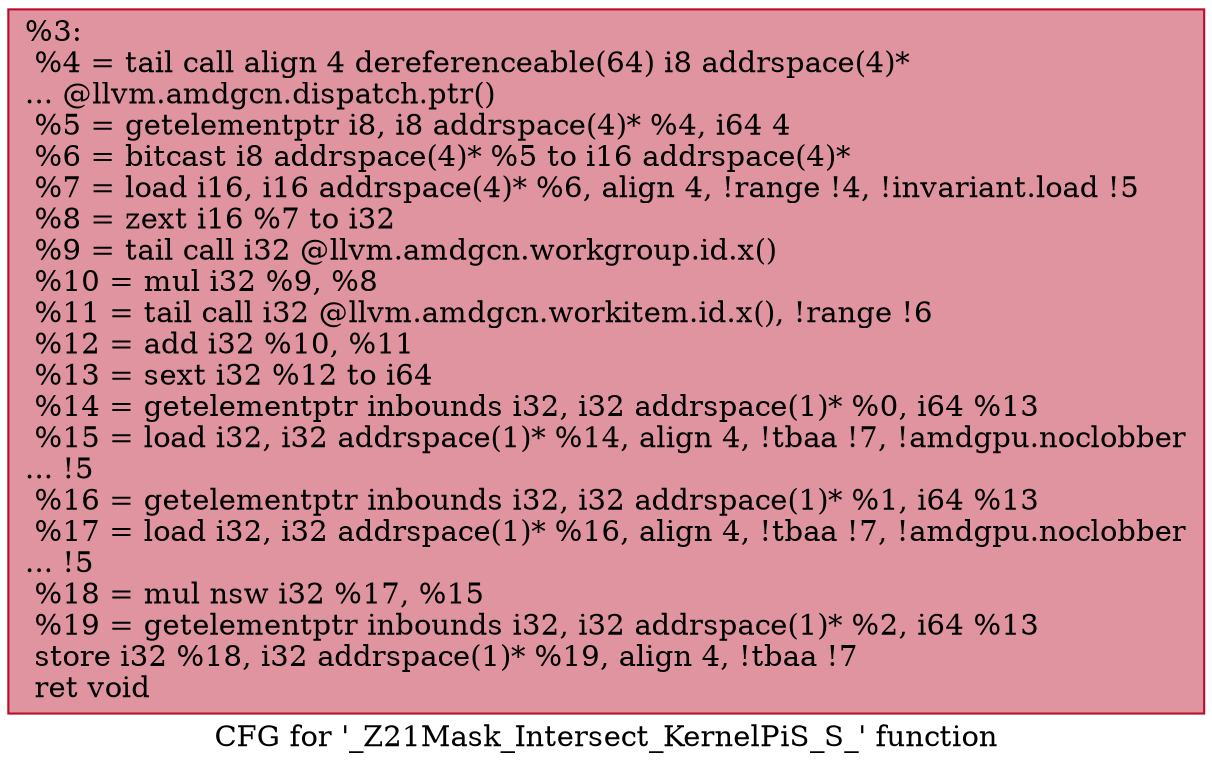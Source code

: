 digraph "CFG for '_Z21Mask_Intersect_KernelPiS_S_' function" {
	label="CFG for '_Z21Mask_Intersect_KernelPiS_S_' function";

	Node0x6242ff0 [shape=record,color="#b70d28ff", style=filled, fillcolor="#b70d2870",label="{%3:\l  %4 = tail call align 4 dereferenceable(64) i8 addrspace(4)*\l... @llvm.amdgcn.dispatch.ptr()\l  %5 = getelementptr i8, i8 addrspace(4)* %4, i64 4\l  %6 = bitcast i8 addrspace(4)* %5 to i16 addrspace(4)*\l  %7 = load i16, i16 addrspace(4)* %6, align 4, !range !4, !invariant.load !5\l  %8 = zext i16 %7 to i32\l  %9 = tail call i32 @llvm.amdgcn.workgroup.id.x()\l  %10 = mul i32 %9, %8\l  %11 = tail call i32 @llvm.amdgcn.workitem.id.x(), !range !6\l  %12 = add i32 %10, %11\l  %13 = sext i32 %12 to i64\l  %14 = getelementptr inbounds i32, i32 addrspace(1)* %0, i64 %13\l  %15 = load i32, i32 addrspace(1)* %14, align 4, !tbaa !7, !amdgpu.noclobber\l... !5\l  %16 = getelementptr inbounds i32, i32 addrspace(1)* %1, i64 %13\l  %17 = load i32, i32 addrspace(1)* %16, align 4, !tbaa !7, !amdgpu.noclobber\l... !5\l  %18 = mul nsw i32 %17, %15\l  %19 = getelementptr inbounds i32, i32 addrspace(1)* %2, i64 %13\l  store i32 %18, i32 addrspace(1)* %19, align 4, !tbaa !7\l  ret void\l}"];
}
